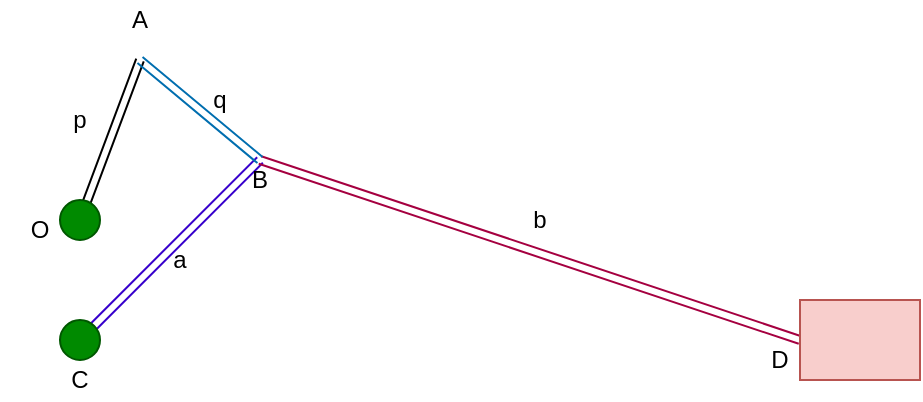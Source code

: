 <mxfile version="12.1.0" pages="1"><diagram id="5K3CEWYW6srDPfYX2ies" name="Page-1"><mxGraphModel dx="787" dy="431" grid="1" gridSize="10" guides="1" tooltips="1" connect="1" arrows="1" fold="1" page="1" pageScale="1" pageWidth="850" pageHeight="1100" math="0" shadow="0"><root><mxCell id="0"/><mxCell id="1" parent="0"/><mxCell id="dkqAkIf1dTqVdNY4qy7C-5" value="" style="shape=link;html=1;fillColor=#6a00ff;strokeColor=#3700CC;" edge="1" parent="1" source="dkqAkIf1dTqVdNY4qy7C-9"><mxGeometry width="50" height="50" relative="1" as="geometry"><mxPoint x="200" y="360" as="sourcePoint"/><mxPoint x="290" y="270" as="targetPoint"/></mxGeometry></mxCell><mxCell id="dkqAkIf1dTqVdNY4qy7C-6" value="" style="shape=link;html=1;fillColor=#d80073;strokeColor=#A50040;" edge="1" parent="1"><mxGeometry width="50" height="50" relative="1" as="geometry"><mxPoint x="560" y="360" as="sourcePoint"/><mxPoint x="290" y="270" as="targetPoint"/></mxGeometry></mxCell><mxCell id="dkqAkIf1dTqVdNY4qy7C-7" value="" style="shape=link;html=1;" edge="1" parent="1"><mxGeometry width="50" height="50" relative="1" as="geometry"><mxPoint x="200" y="300" as="sourcePoint"/><mxPoint x="230" y="220" as="targetPoint"/></mxGeometry></mxCell><mxCell id="dkqAkIf1dTqVdNY4qy7C-8" value="" style="shape=link;html=1;fillColor=#1ba1e2;strokeColor=#006EAF;" edge="1" parent="1"><mxGeometry width="50" height="50" relative="1" as="geometry"><mxPoint x="230" y="220" as="sourcePoint"/><mxPoint x="290" y="270" as="targetPoint"/></mxGeometry></mxCell><mxCell id="dkqAkIf1dTqVdNY4qy7C-9" value="" style="ellipse;whiteSpace=wrap;html=1;aspect=fixed;fillColor=#008a00;strokeColor=#005700;fontColor=#ffffff;" vertex="1" parent="1"><mxGeometry x="190" y="350" width="20" height="20" as="geometry"/></mxCell><mxCell id="dkqAkIf1dTqVdNY4qy7C-10" value="" style="shape=link;html=1;fillColor=#6a00ff;strokeColor=#3700CC;" edge="1" parent="1" target="dkqAkIf1dTqVdNY4qy7C-9"><mxGeometry width="50" height="50" relative="1" as="geometry"><mxPoint x="200" y="360" as="sourcePoint"/><mxPoint x="290" y="270" as="targetPoint"/></mxGeometry></mxCell><mxCell id="dkqAkIf1dTqVdNY4qy7C-11" value="" style="ellipse;whiteSpace=wrap;html=1;aspect=fixed;fillColor=#008a00;strokeColor=#005700;fontColor=#ffffff;" vertex="1" parent="1"><mxGeometry x="190" y="290" width="20" height="20" as="geometry"/></mxCell><mxCell id="dkqAkIf1dTqVdNY4qy7C-12" value="" style="rounded=0;whiteSpace=wrap;html=1;fillColor=#f8cecc;strokeColor=#b85450;" vertex="1" parent="1"><mxGeometry x="560" y="340" width="60" height="40" as="geometry"/></mxCell><mxCell id="dkqAkIf1dTqVdNY4qy7C-14" value="a" style="text;html=1;strokeColor=none;fillColor=none;align=center;verticalAlign=middle;whiteSpace=wrap;rounded=0;" vertex="1" parent="1"><mxGeometry x="230" y="310" width="40" height="20" as="geometry"/></mxCell><mxCell id="dkqAkIf1dTqVdNY4qy7C-15" value="b" style="text;html=1;strokeColor=none;fillColor=none;align=center;verticalAlign=middle;whiteSpace=wrap;rounded=0;" vertex="1" parent="1"><mxGeometry x="410" y="290" width="40" height="20" as="geometry"/></mxCell><mxCell id="dkqAkIf1dTqVdNY4qy7C-16" value="p" style="text;html=1;strokeColor=none;fillColor=none;align=center;verticalAlign=middle;whiteSpace=wrap;rounded=0;" vertex="1" parent="1"><mxGeometry x="180" y="240" width="40" height="20" as="geometry"/></mxCell><mxCell id="dkqAkIf1dTqVdNY4qy7C-17" value="q" style="text;html=1;strokeColor=none;fillColor=none;align=center;verticalAlign=middle;whiteSpace=wrap;rounded=0;" vertex="1" parent="1"><mxGeometry x="250" y="230" width="40" height="20" as="geometry"/></mxCell><mxCell id="dkqAkIf1dTqVdNY4qy7C-18" value="C" style="text;html=1;strokeColor=none;fillColor=none;align=center;verticalAlign=middle;whiteSpace=wrap;rounded=0;" vertex="1" parent="1"><mxGeometry x="180" y="370" width="40" height="20" as="geometry"/></mxCell><mxCell id="dkqAkIf1dTqVdNY4qy7C-19" value="D" style="text;html=1;strokeColor=none;fillColor=none;align=center;verticalAlign=middle;whiteSpace=wrap;rounded=0;" vertex="1" parent="1"><mxGeometry x="530" y="360" width="40" height="20" as="geometry"/></mxCell><mxCell id="dkqAkIf1dTqVdNY4qy7C-20" value="B" style="text;html=1;strokeColor=none;fillColor=none;align=center;verticalAlign=middle;whiteSpace=wrap;rounded=0;" vertex="1" parent="1"><mxGeometry x="270" y="270" width="40" height="20" as="geometry"/></mxCell><mxCell id="dkqAkIf1dTqVdNY4qy7C-22" value="O" style="text;html=1;strokeColor=none;fillColor=none;align=center;verticalAlign=middle;whiteSpace=wrap;rounded=0;" vertex="1" parent="1"><mxGeometry x="160" y="295" width="40" height="20" as="geometry"/></mxCell><mxCell id="dkqAkIf1dTqVdNY4qy7C-23" value="A" style="text;html=1;strokeColor=none;fillColor=none;align=center;verticalAlign=middle;whiteSpace=wrap;rounded=0;" vertex="1" parent="1"><mxGeometry x="210" y="190" width="40" height="20" as="geometry"/></mxCell></root></mxGraphModel></diagram></mxfile>
